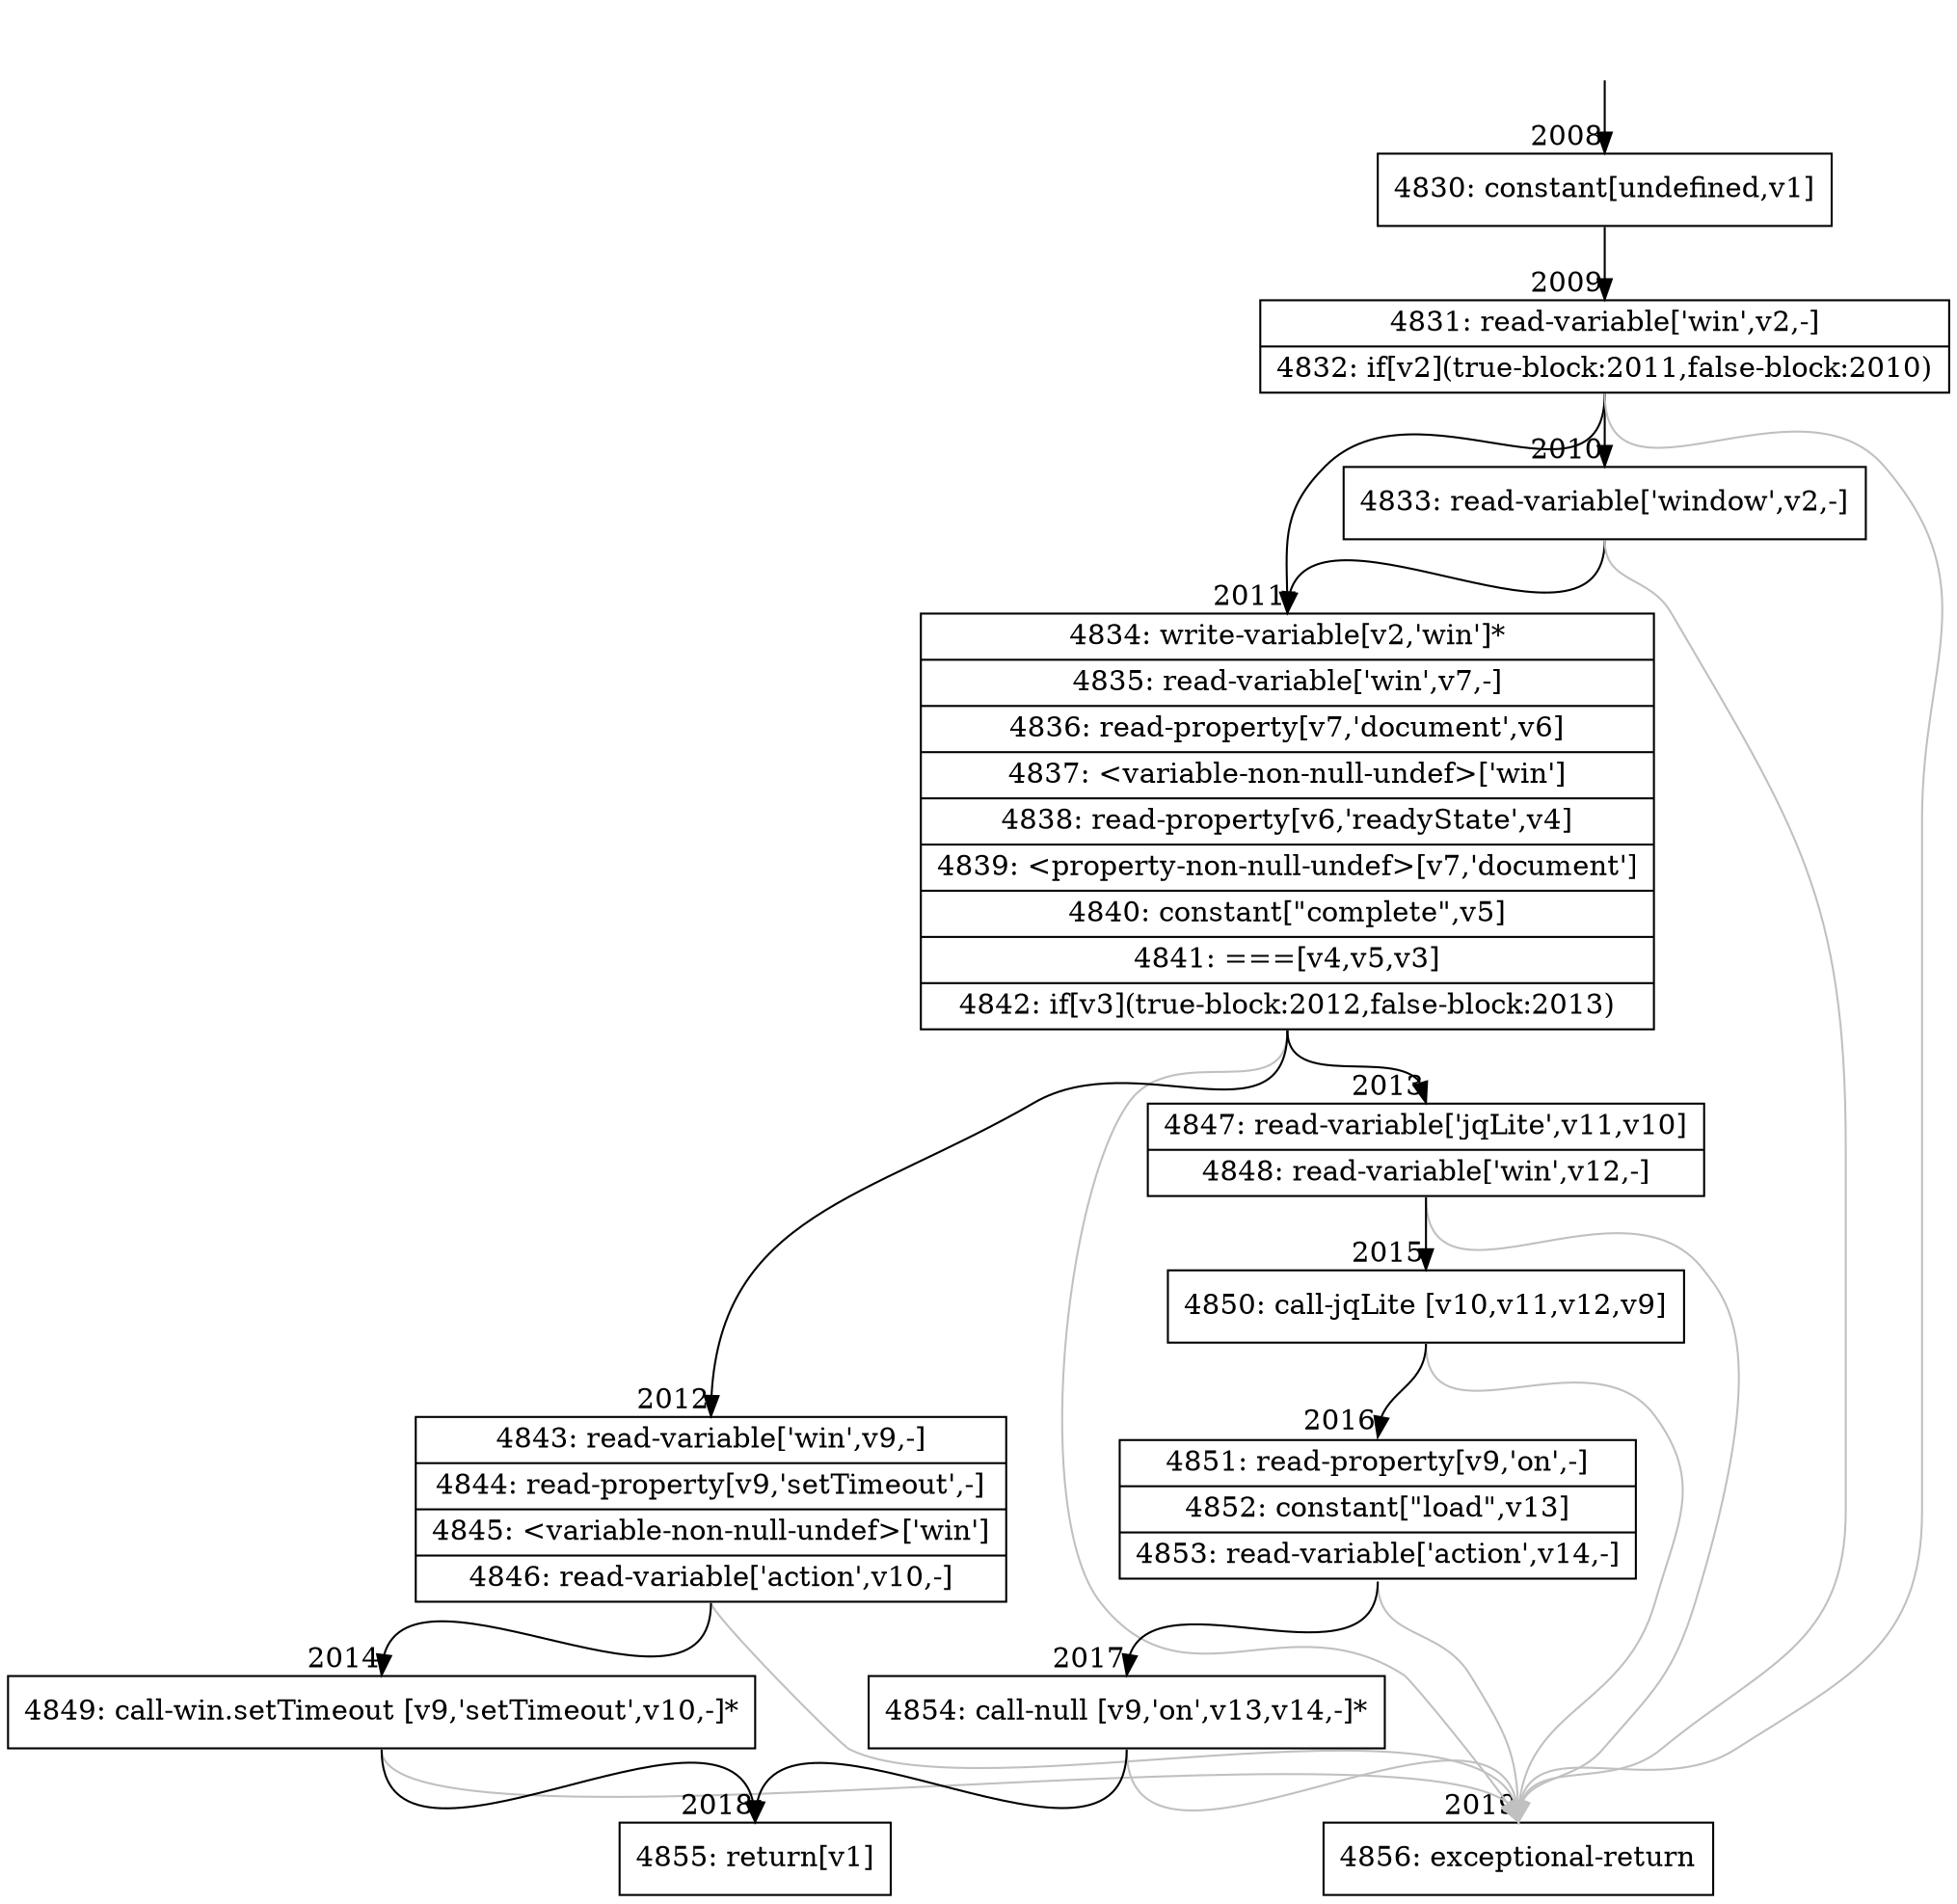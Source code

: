 digraph {
rankdir="TD"
BB_entry149[shape=none,label=""];
BB_entry149 -> BB2008 [tailport=s, headport=n, headlabel="    2008"]
BB2008 [shape=record label="{4830: constant[undefined,v1]}" ] 
BB2008 -> BB2009 [tailport=s, headport=n, headlabel="      2009"]
BB2009 [shape=record label="{4831: read-variable['win',v2,-]|4832: if[v2](true-block:2011,false-block:2010)}" ] 
BB2009 -> BB2011 [tailport=s, headport=n, headlabel="      2011"]
BB2009 -> BB2010 [tailport=s, headport=n, headlabel="      2010"]
BB2009 -> BB2019 [tailport=s, headport=n, color=gray, headlabel="      2019"]
BB2010 [shape=record label="{4833: read-variable['window',v2,-]}" ] 
BB2010 -> BB2011 [tailport=s, headport=n]
BB2010 -> BB2019 [tailport=s, headport=n, color=gray]
BB2011 [shape=record label="{4834: write-variable[v2,'win']*|4835: read-variable['win',v7,-]|4836: read-property[v7,'document',v6]|4837: \<variable-non-null-undef\>['win']|4838: read-property[v6,'readyState',v4]|4839: \<property-non-null-undef\>[v7,'document']|4840: constant[\"complete\",v5]|4841: ===[v4,v5,v3]|4842: if[v3](true-block:2012,false-block:2013)}" ] 
BB2011 -> BB2012 [tailport=s, headport=n, headlabel="      2012"]
BB2011 -> BB2013 [tailport=s, headport=n, headlabel="      2013"]
BB2011 -> BB2019 [tailport=s, headport=n, color=gray]
BB2012 [shape=record label="{4843: read-variable['win',v9,-]|4844: read-property[v9,'setTimeout',-]|4845: \<variable-non-null-undef\>['win']|4846: read-variable['action',v10,-]}" ] 
BB2012 -> BB2014 [tailport=s, headport=n, headlabel="      2014"]
BB2012 -> BB2019 [tailport=s, headport=n, color=gray]
BB2013 [shape=record label="{4847: read-variable['jqLite',v11,v10]|4848: read-variable['win',v12,-]}" ] 
BB2013 -> BB2015 [tailport=s, headport=n, headlabel="      2015"]
BB2013 -> BB2019 [tailport=s, headport=n, color=gray]
BB2014 [shape=record label="{4849: call-win.setTimeout [v9,'setTimeout',v10,-]*}" ] 
BB2014 -> BB2018 [tailport=s, headport=n, headlabel="      2018"]
BB2014 -> BB2019 [tailport=s, headport=n, color=gray]
BB2015 [shape=record label="{4850: call-jqLite [v10,v11,v12,v9]}" ] 
BB2015 -> BB2016 [tailport=s, headport=n, headlabel="      2016"]
BB2015 -> BB2019 [tailport=s, headport=n, color=gray]
BB2016 [shape=record label="{4851: read-property[v9,'on',-]|4852: constant[\"load\",v13]|4853: read-variable['action',v14,-]}" ] 
BB2016 -> BB2017 [tailport=s, headport=n, headlabel="      2017"]
BB2016 -> BB2019 [tailport=s, headport=n, color=gray]
BB2017 [shape=record label="{4854: call-null [v9,'on',v13,v14,-]*}" ] 
BB2017 -> BB2018 [tailport=s, headport=n]
BB2017 -> BB2019 [tailport=s, headport=n, color=gray]
BB2018 [shape=record label="{4855: return[v1]}" ] 
BB2019 [shape=record label="{4856: exceptional-return}" ] 
//#$~ 2984
}
